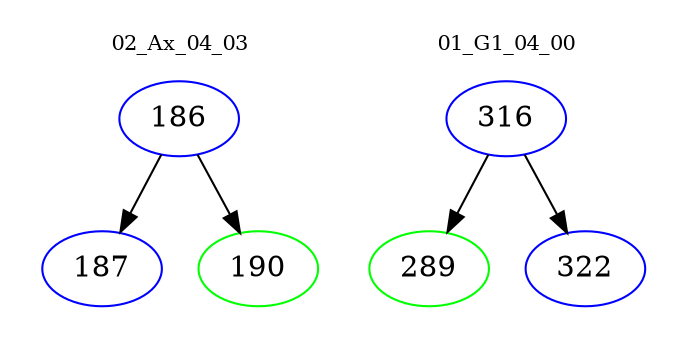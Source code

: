 digraph{
subgraph cluster_0 {
color = white
label = "02_Ax_04_03";
fontsize=10;
T0_186 [label="186", color="blue"]
T0_186 -> T0_187 [color="black"]
T0_187 [label="187", color="blue"]
T0_186 -> T0_190 [color="black"]
T0_190 [label="190", color="green"]
}
subgraph cluster_1 {
color = white
label = "01_G1_04_00";
fontsize=10;
T1_316 [label="316", color="blue"]
T1_316 -> T1_289 [color="black"]
T1_289 [label="289", color="green"]
T1_316 -> T1_322 [color="black"]
T1_322 [label="322", color="blue"]
}
}
